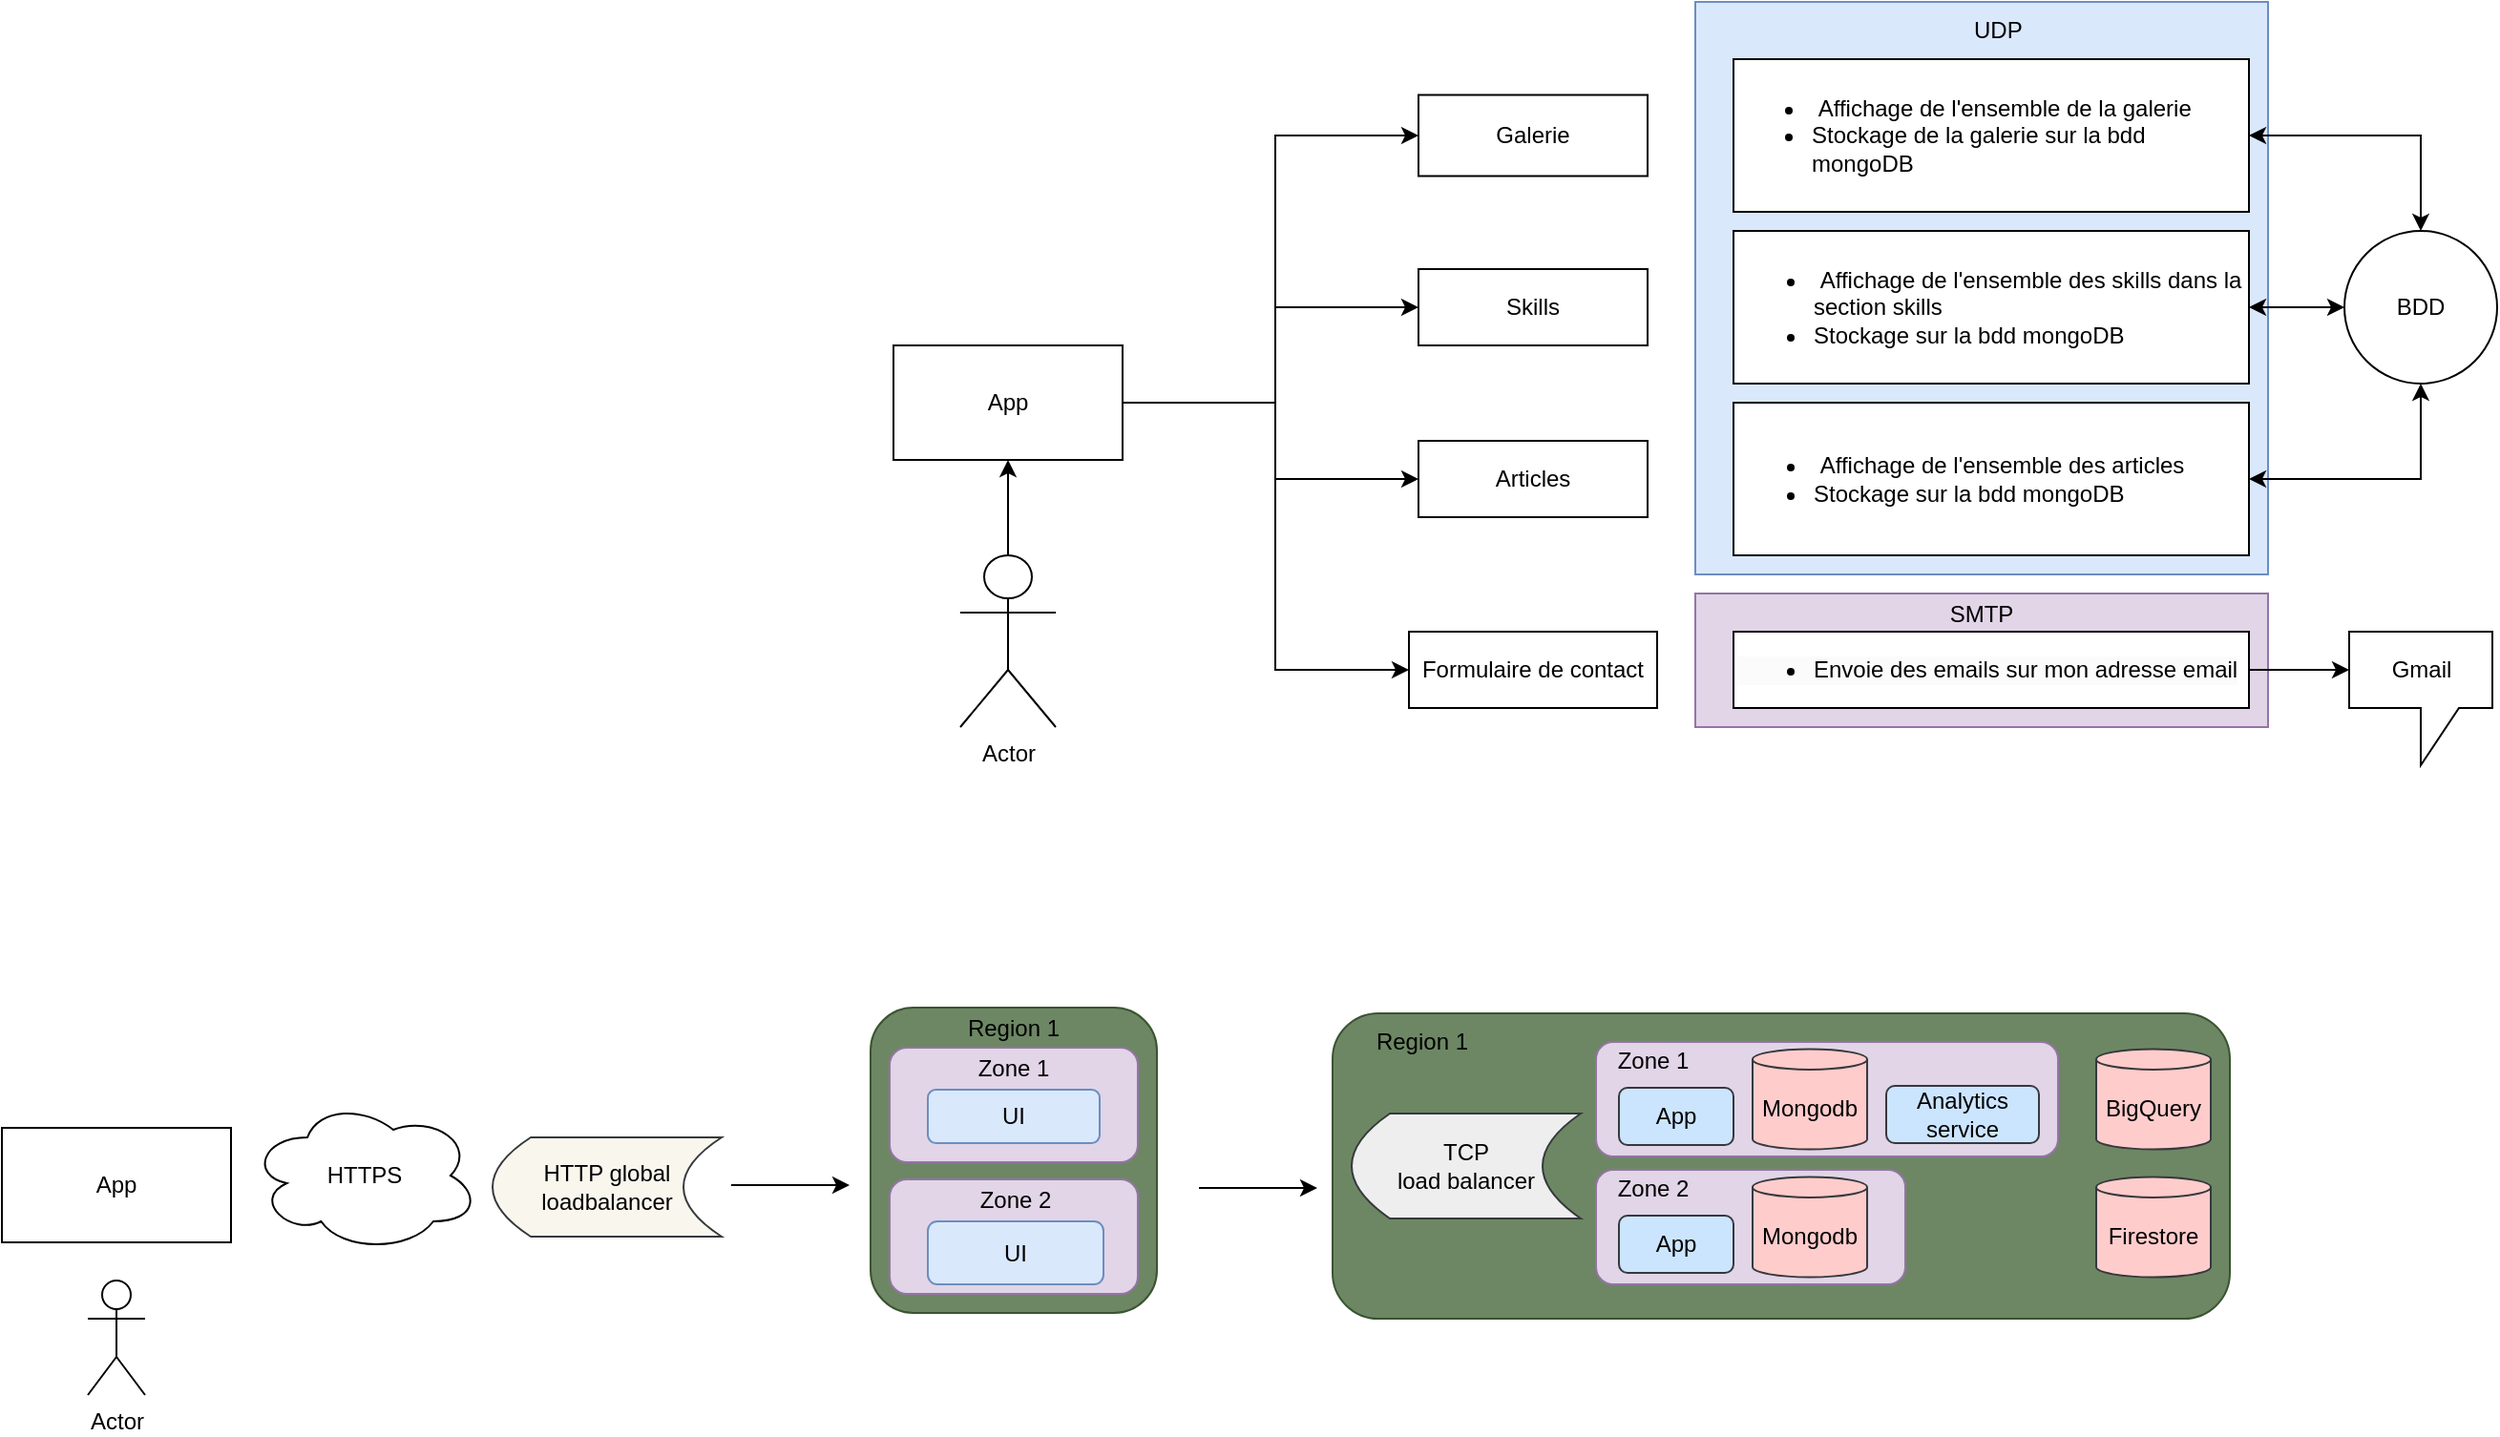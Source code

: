 <mxfile version="21.7.5" type="github">
  <diagram id="C5RBs43oDa-KdzZeNtuy" name="Page-1">
    <mxGraphModel dx="1895" dy="591" grid="1" gridSize="10" guides="1" tooltips="1" connect="1" arrows="1" fold="1" page="1" pageScale="1" pageWidth="827" pageHeight="1169" math="0" shadow="0">
      <root>
        <mxCell id="WIyWlLk6GJQsqaUBKTNV-0" />
        <mxCell id="WIyWlLk6GJQsqaUBKTNV-1" parent="WIyWlLk6GJQsqaUBKTNV-0" />
        <mxCell id="iY8wOVqzgi-LFVK32Ejb-17" value="" style="rounded=1;whiteSpace=wrap;html=1;fillColor=#6d8764;strokeColor=#3A5431;fontColor=#ffffff;" vertex="1" parent="WIyWlLk6GJQsqaUBKTNV-1">
          <mxGeometry x="-52" y="537" width="150" height="160" as="geometry" />
        </mxCell>
        <mxCell id="iY8wOVqzgi-LFVK32Ejb-28" value="" style="rounded=1;whiteSpace=wrap;html=1;fillColor=#e1d5e7;strokeColor=#9673a6;" vertex="1" parent="WIyWlLk6GJQsqaUBKTNV-1">
          <mxGeometry x="-42" y="627" width="130" height="60" as="geometry" />
        </mxCell>
        <mxCell id="iY8wOVqzgi-LFVK32Ejb-15" value="" style="rounded=1;whiteSpace=wrap;html=1;fillColor=#e1d5e7;strokeColor=#9673a6;" vertex="1" parent="WIyWlLk6GJQsqaUBKTNV-1">
          <mxGeometry x="-42" y="558" width="130" height="60" as="geometry" />
        </mxCell>
        <mxCell id="iY8wOVqzgi-LFVK32Ejb-7" value="" style="rounded=0;whiteSpace=wrap;html=1;fillColor=#e1d5e7;strokeColor=#9673a6;" vertex="1" parent="WIyWlLk6GJQsqaUBKTNV-1">
          <mxGeometry x="380" y="320" width="300" height="70" as="geometry" />
        </mxCell>
        <mxCell id="iY8wOVqzgi-LFVK32Ejb-2" value="" style="rounded=0;whiteSpace=wrap;html=1;fillColor=#dae8fc;strokeColor=#6c8ebf;" vertex="1" parent="WIyWlLk6GJQsqaUBKTNV-1">
          <mxGeometry x="380" y="10" width="300" height="300" as="geometry" />
        </mxCell>
        <mxCell id="oGa_L7HZfeza9cLaxoq9-0" value="App" style="rounded=0;whiteSpace=wrap;html=1;" parent="WIyWlLk6GJQsqaUBKTNV-1" vertex="1">
          <mxGeometry x="-40" y="190" width="120" height="60" as="geometry" />
        </mxCell>
        <mxCell id="oGa_L7HZfeza9cLaxoq9-1" value="Galerie" style="rounded=0;whiteSpace=wrap;html=1;" parent="WIyWlLk6GJQsqaUBKTNV-1" vertex="1">
          <mxGeometry x="235" y="58.75" width="120" height="42.5" as="geometry" />
        </mxCell>
        <mxCell id="oGa_L7HZfeza9cLaxoq9-2" value="&lt;ul&gt;&lt;li&gt;&amp;nbsp;Affichage de l&#39;ensemble des skills dans la section skills&lt;/li&gt;&lt;li style=&quot;&quot;&gt;Stockage sur la bdd mongoDB&lt;/li&gt;&lt;/ul&gt;" style="rounded=0;whiteSpace=wrap;html=1;align=left;" parent="WIyWlLk6GJQsqaUBKTNV-1" vertex="1">
          <mxGeometry x="400" y="130" width="270" height="80" as="geometry" />
        </mxCell>
        <mxCell id="oGa_L7HZfeza9cLaxoq9-3" value="Formulaire de contact" style="rounded=0;whiteSpace=wrap;html=1;" parent="WIyWlLk6GJQsqaUBKTNV-1" vertex="1">
          <mxGeometry x="230" y="340" width="130" height="40" as="geometry" />
        </mxCell>
        <mxCell id="oGa_L7HZfeza9cLaxoq9-5" value="Skills" style="rounded=0;whiteSpace=wrap;html=1;" parent="WIyWlLk6GJQsqaUBKTNV-1" vertex="1">
          <mxGeometry x="235" y="150" width="120" height="40" as="geometry" />
        </mxCell>
        <mxCell id="oGa_L7HZfeza9cLaxoq9-6" value="&lt;ul&gt;&lt;li style=&quot;text-align: left;&quot;&gt;&amp;nbsp;Affichage de l&#39;ensemble de la galerie&lt;/li&gt;&lt;li style=&quot;text-align: left;&quot;&gt;Stockage de la galerie sur la bdd mongoDB&lt;/li&gt;&lt;/ul&gt;" style="rounded=0;whiteSpace=wrap;html=1;" parent="WIyWlLk6GJQsqaUBKTNV-1" vertex="1">
          <mxGeometry x="400" y="40" width="270" height="80" as="geometry" />
        </mxCell>
        <mxCell id="oGa_L7HZfeza9cLaxoq9-8" value="&lt;ul&gt;&lt;li&gt;&amp;nbsp;Affichage de l&#39;ensemble des articles&lt;/li&gt;&lt;li style=&quot;&quot;&gt;Stockage sur la bdd mongoDB&lt;/li&gt;&lt;/ul&gt;" style="rounded=0;whiteSpace=wrap;html=1;align=left;" parent="WIyWlLk6GJQsqaUBKTNV-1" vertex="1">
          <mxGeometry x="400" y="220" width="270" height="80" as="geometry" />
        </mxCell>
        <mxCell id="oGa_L7HZfeza9cLaxoq9-9" value="Articles" style="rounded=0;whiteSpace=wrap;html=1;" parent="WIyWlLk6GJQsqaUBKTNV-1" vertex="1">
          <mxGeometry x="235" y="240" width="120" height="40" as="geometry" />
        </mxCell>
        <mxCell id="oGa_L7HZfeza9cLaxoq9-10" value="BDD" style="ellipse;whiteSpace=wrap;html=1;aspect=fixed;" parent="WIyWlLk6GJQsqaUBKTNV-1" vertex="1">
          <mxGeometry x="720" y="130" width="80" height="80" as="geometry" />
        </mxCell>
        <mxCell id="oGa_L7HZfeza9cLaxoq9-11" value="" style="endArrow=classic;startArrow=classic;html=1;rounded=0;entryX=0;entryY=0.5;entryDx=0;entryDy=0;exitX=1;exitY=0.5;exitDx=0;exitDy=0;" parent="WIyWlLk6GJQsqaUBKTNV-1" source="oGa_L7HZfeza9cLaxoq9-2" target="oGa_L7HZfeza9cLaxoq9-10" edge="1">
          <mxGeometry width="50" height="50" relative="1" as="geometry">
            <mxPoint x="390" y="250" as="sourcePoint" />
            <mxPoint x="440" y="200" as="targetPoint" />
          </mxGeometry>
        </mxCell>
        <mxCell id="oGa_L7HZfeza9cLaxoq9-12" value="" style="endArrow=classic;startArrow=classic;html=1;rounded=0;entryX=0.5;entryY=0;entryDx=0;entryDy=0;exitX=1;exitY=0.5;exitDx=0;exitDy=0;" parent="WIyWlLk6GJQsqaUBKTNV-1" source="oGa_L7HZfeza9cLaxoq9-6" target="oGa_L7HZfeza9cLaxoq9-10" edge="1">
          <mxGeometry width="50" height="50" relative="1" as="geometry">
            <mxPoint x="700" y="90" as="sourcePoint" />
            <mxPoint x="750" y="40" as="targetPoint" />
            <Array as="points">
              <mxPoint x="760" y="80" />
            </Array>
          </mxGeometry>
        </mxCell>
        <mxCell id="oGa_L7HZfeza9cLaxoq9-13" value="" style="endArrow=classic;startArrow=classic;html=1;rounded=0;entryX=0.5;entryY=1;entryDx=0;entryDy=0;exitX=1;exitY=0.5;exitDx=0;exitDy=0;" parent="WIyWlLk6GJQsqaUBKTNV-1" source="oGa_L7HZfeza9cLaxoq9-8" target="oGa_L7HZfeza9cLaxoq9-10" edge="1">
          <mxGeometry width="50" height="50" relative="1" as="geometry">
            <mxPoint x="390" y="250" as="sourcePoint" />
            <mxPoint x="440" y="200" as="targetPoint" />
            <Array as="points">
              <mxPoint x="760" y="260" />
            </Array>
          </mxGeometry>
        </mxCell>
        <mxCell id="oGa_L7HZfeza9cLaxoq9-14" value="Actor" style="shape=umlActor;verticalLabelPosition=bottom;verticalAlign=top;html=1;outlineConnect=0;" parent="WIyWlLk6GJQsqaUBKTNV-1" vertex="1">
          <mxGeometry x="-5" y="300" width="50" height="90" as="geometry" />
        </mxCell>
        <mxCell id="oGa_L7HZfeza9cLaxoq9-16" value="" style="endArrow=classic;html=1;rounded=0;entryX=0.5;entryY=1;entryDx=0;entryDy=0;" parent="WIyWlLk6GJQsqaUBKTNV-1" target="oGa_L7HZfeza9cLaxoq9-0" edge="1">
          <mxGeometry width="50" height="50" relative="1" as="geometry">
            <mxPoint x="20" y="300" as="sourcePoint" />
            <mxPoint x="370" y="230" as="targetPoint" />
          </mxGeometry>
        </mxCell>
        <mxCell id="oGa_L7HZfeza9cLaxoq9-17" value="" style="endArrow=classic;html=1;rounded=0;exitX=1;exitY=0.5;exitDx=0;exitDy=0;entryX=0;entryY=0.5;entryDx=0;entryDy=0;" parent="WIyWlLk6GJQsqaUBKTNV-1" source="oGa_L7HZfeza9cLaxoq9-0" target="oGa_L7HZfeza9cLaxoq9-1" edge="1">
          <mxGeometry width="50" height="50" relative="1" as="geometry">
            <mxPoint x="390" y="350" as="sourcePoint" />
            <mxPoint x="440" y="300" as="targetPoint" />
            <Array as="points">
              <mxPoint x="160" y="220" />
              <mxPoint x="160" y="80" />
            </Array>
          </mxGeometry>
        </mxCell>
        <mxCell id="oGa_L7HZfeza9cLaxoq9-18" value="" style="endArrow=classic;html=1;rounded=0;entryX=0;entryY=0.5;entryDx=0;entryDy=0;" parent="WIyWlLk6GJQsqaUBKTNV-1" target="oGa_L7HZfeza9cLaxoq9-5" edge="1">
          <mxGeometry width="50" height="50" relative="1" as="geometry">
            <mxPoint x="160" y="170" as="sourcePoint" />
            <mxPoint x="440" y="300" as="targetPoint" />
          </mxGeometry>
        </mxCell>
        <mxCell id="oGa_L7HZfeza9cLaxoq9-19" value="" style="endArrow=classic;html=1;rounded=0;entryX=0;entryY=0.5;entryDx=0;entryDy=0;" parent="WIyWlLk6GJQsqaUBKTNV-1" target="oGa_L7HZfeza9cLaxoq9-3" edge="1">
          <mxGeometry width="50" height="50" relative="1" as="geometry">
            <mxPoint x="160" y="220" as="sourcePoint" />
            <mxPoint x="440" y="300" as="targetPoint" />
            <Array as="points">
              <mxPoint x="160" y="360" />
            </Array>
          </mxGeometry>
        </mxCell>
        <mxCell id="oGa_L7HZfeza9cLaxoq9-20" value="" style="endArrow=classic;html=1;rounded=0;entryX=0;entryY=0.5;entryDx=0;entryDy=0;" parent="WIyWlLk6GJQsqaUBKTNV-1" target="oGa_L7HZfeza9cLaxoq9-9" edge="1">
          <mxGeometry width="50" height="50" relative="1" as="geometry">
            <mxPoint x="160" y="260" as="sourcePoint" />
            <mxPoint x="440" y="300" as="targetPoint" />
          </mxGeometry>
        </mxCell>
        <mxCell id="oGa_L7HZfeza9cLaxoq9-21" value="Gmail" style="shape=callout;whiteSpace=wrap;html=1;perimeter=calloutPerimeter;" parent="WIyWlLk6GJQsqaUBKTNV-1" vertex="1">
          <mxGeometry x="722.5" y="340" width="75" height="70" as="geometry" />
        </mxCell>
        <mxCell id="oGa_L7HZfeza9cLaxoq9-22" value="" style="endArrow=classic;html=1;rounded=0;entryX=0;entryY=0;entryDx=0;entryDy=20;entryPerimeter=0;" parent="WIyWlLk6GJQsqaUBKTNV-1" target="oGa_L7HZfeza9cLaxoq9-21" edge="1">
          <mxGeometry width="50" height="50" relative="1" as="geometry">
            <mxPoint x="670" y="360" as="sourcePoint" />
            <mxPoint x="440" y="300" as="targetPoint" />
          </mxGeometry>
        </mxCell>
        <mxCell id="iY8wOVqzgi-LFVK32Ejb-3" value="UDP" style="text;strokeColor=none;fillColor=none;align=left;verticalAlign=middle;spacingLeft=4;spacingRight=4;overflow=hidden;points=[[0,0.5],[1,0.5]];portConstraint=eastwest;rotatable=0;whiteSpace=wrap;html=1;" vertex="1" parent="WIyWlLk6GJQsqaUBKTNV-1">
          <mxGeometry x="520" y="10" width="80" height="30" as="geometry" />
        </mxCell>
        <mxCell id="iY8wOVqzgi-LFVK32Ejb-6" value="&lt;br&gt;&lt;ul style=&quot;border-color: var(--border-color); color: rgb(0, 0, 0); font-family: Helvetica; font-size: 12px; font-style: normal; font-variant-ligatures: normal; font-variant-caps: normal; font-weight: 400; letter-spacing: normal; orphans: 2; text-indent: 0px; text-transform: none; widows: 2; word-spacing: 0px; -webkit-text-stroke-width: 0px; background-color: rgb(251, 251, 251); text-decoration-thickness: initial; text-decoration-style: initial; text-decoration-color: initial;&quot;&gt;&lt;li style=&quot;border-color: var(--border-color);&quot;&gt;Envoie des emails sur mon adresse email&lt;/li&gt;&lt;/ul&gt;&lt;br&gt;" style="rounded=0;whiteSpace=wrap;html=1;align=left;" vertex="1" parent="WIyWlLk6GJQsqaUBKTNV-1">
          <mxGeometry x="400" y="340" width="270" height="40" as="geometry" />
        </mxCell>
        <mxCell id="iY8wOVqzgi-LFVK32Ejb-8" value="SMTP" style="text;html=1;strokeColor=none;fillColor=none;align=center;verticalAlign=middle;whiteSpace=wrap;rounded=0;" vertex="1" parent="WIyWlLk6GJQsqaUBKTNV-1">
          <mxGeometry x="500" y="316" width="60" height="30" as="geometry" />
        </mxCell>
        <mxCell id="iY8wOVqzgi-LFVK32Ejb-9" value="Actor" style="shape=umlActor;verticalLabelPosition=bottom;verticalAlign=top;html=1;outlineConnect=0;" vertex="1" parent="WIyWlLk6GJQsqaUBKTNV-1">
          <mxGeometry x="-462" y="680" width="30" height="60" as="geometry" />
        </mxCell>
        <mxCell id="iY8wOVqzgi-LFVK32Ejb-10" value="App" style="rounded=0;whiteSpace=wrap;html=1;" vertex="1" parent="WIyWlLk6GJQsqaUBKTNV-1">
          <mxGeometry x="-507" y="600" width="120" height="60" as="geometry" />
        </mxCell>
        <mxCell id="iY8wOVqzgi-LFVK32Ejb-12" value="HTTPS" style="ellipse;shape=cloud;whiteSpace=wrap;html=1;" vertex="1" parent="WIyWlLk6GJQsqaUBKTNV-1">
          <mxGeometry x="-377" y="585" width="120" height="80" as="geometry" />
        </mxCell>
        <mxCell id="iY8wOVqzgi-LFVK32Ejb-13" value="UI" style="rounded=1;whiteSpace=wrap;html=1;fillColor=#dae8fc;strokeColor=#6c8ebf;" vertex="1" parent="WIyWlLk6GJQsqaUBKTNV-1">
          <mxGeometry x="-22" y="580" width="90" height="28" as="geometry" />
        </mxCell>
        <mxCell id="iY8wOVqzgi-LFVK32Ejb-14" value="UI" style="rounded=1;whiteSpace=wrap;html=1;fillColor=#dae8fc;strokeColor=#6c8ebf;" vertex="1" parent="WIyWlLk6GJQsqaUBKTNV-1">
          <mxGeometry x="-22" y="649" width="92" height="33" as="geometry" />
        </mxCell>
        <mxCell id="iY8wOVqzgi-LFVK32Ejb-16" value="Zone 1" style="text;html=1;strokeColor=none;fillColor=none;align=center;verticalAlign=middle;whiteSpace=wrap;rounded=0;" vertex="1" parent="WIyWlLk6GJQsqaUBKTNV-1">
          <mxGeometry x="-7" y="554" width="60" height="30" as="geometry" />
        </mxCell>
        <mxCell id="iY8wOVqzgi-LFVK32Ejb-18" value="Region 1" style="text;html=1;strokeColor=none;fillColor=none;align=center;verticalAlign=middle;whiteSpace=wrap;rounded=0;" vertex="1" parent="WIyWlLk6GJQsqaUBKTNV-1">
          <mxGeometry x="-7" y="533" width="60" height="30" as="geometry" />
        </mxCell>
        <mxCell id="iY8wOVqzgi-LFVK32Ejb-19" value="" style="endArrow=classic;html=1;rounded=0;" edge="1" parent="WIyWlLk6GJQsqaUBKTNV-1">
          <mxGeometry width="50" height="50" relative="1" as="geometry">
            <mxPoint x="-125" y="630" as="sourcePoint" />
            <mxPoint x="-63" y="630" as="targetPoint" />
          </mxGeometry>
        </mxCell>
        <mxCell id="iY8wOVqzgi-LFVK32Ejb-20" value="" style="rounded=1;whiteSpace=wrap;html=1;fillColor=#6d8764;strokeColor=#3A5431;fontColor=#ffffff;" vertex="1" parent="WIyWlLk6GJQsqaUBKTNV-1">
          <mxGeometry x="190" y="540" width="470" height="160" as="geometry" />
        </mxCell>
        <mxCell id="iY8wOVqzgi-LFVK32Ejb-21" value="Region 1" style="text;html=1;strokeColor=none;fillColor=none;align=center;verticalAlign=middle;whiteSpace=wrap;rounded=0;" vertex="1" parent="WIyWlLk6GJQsqaUBKTNV-1">
          <mxGeometry x="207" y="540" width="60" height="30" as="geometry" />
        </mxCell>
        <mxCell id="iY8wOVqzgi-LFVK32Ejb-22" value="HTTP global loadbalancer" style="shape=dataStorage;whiteSpace=wrap;html=1;fixedSize=1;align=center;fillColor=#f9f7ed;strokeColor=#36393d;" vertex="1" parent="WIyWlLk6GJQsqaUBKTNV-1">
          <mxGeometry x="-250" y="605" width="120" height="52" as="geometry" />
        </mxCell>
        <mxCell id="iY8wOVqzgi-LFVK32Ejb-24" value="TCP&lt;br&gt;load balancer" style="shape=dataStorage;whiteSpace=wrap;html=1;fixedSize=1;align=center;fillColor=#eeeeee;strokeColor=#36393d;" vertex="1" parent="WIyWlLk6GJQsqaUBKTNV-1">
          <mxGeometry x="200" y="592.5" width="120" height="55" as="geometry" />
        </mxCell>
        <mxCell id="iY8wOVqzgi-LFVK32Ejb-25" value="" style="endArrow=classic;html=1;rounded=0;" edge="1" parent="WIyWlLk6GJQsqaUBKTNV-1">
          <mxGeometry width="50" height="50" relative="1" as="geometry">
            <mxPoint x="120" y="631.5" as="sourcePoint" />
            <mxPoint x="182" y="631.5" as="targetPoint" />
          </mxGeometry>
        </mxCell>
        <mxCell id="iY8wOVqzgi-LFVK32Ejb-29" value="Zone 2" style="text;html=1;strokeColor=none;fillColor=none;align=center;verticalAlign=middle;whiteSpace=wrap;rounded=0;" vertex="1" parent="WIyWlLk6GJQsqaUBKTNV-1">
          <mxGeometry x="-6" y="623" width="60" height="30" as="geometry" />
        </mxCell>
        <mxCell id="iY8wOVqzgi-LFVK32Ejb-30" value="" style="rounded=1;whiteSpace=wrap;html=1;fillColor=#e1d5e7;strokeColor=#9673a6;" vertex="1" parent="WIyWlLk6GJQsqaUBKTNV-1">
          <mxGeometry x="328" y="555" width="242" height="60" as="geometry" />
        </mxCell>
        <mxCell id="iY8wOVqzgi-LFVK32Ejb-31" value="Zone 1" style="text;html=1;strokeColor=none;fillColor=none;align=center;verticalAlign=middle;whiteSpace=wrap;rounded=0;" vertex="1" parent="WIyWlLk6GJQsqaUBKTNV-1">
          <mxGeometry x="328" y="550" width="60" height="30" as="geometry" />
        </mxCell>
        <mxCell id="iY8wOVqzgi-LFVK32Ejb-32" value="App" style="rounded=1;whiteSpace=wrap;html=1;fillColor=#cce5ff;strokeColor=#36393d;" vertex="1" parent="WIyWlLk6GJQsqaUBKTNV-1">
          <mxGeometry x="340" y="579" width="60" height="30" as="geometry" />
        </mxCell>
        <mxCell id="iY8wOVqzgi-LFVK32Ejb-34" value="Mongodb" style="shape=cylinder3;whiteSpace=wrap;html=1;boundedLbl=1;backgroundOutline=1;size=5.358;fillColor=#ffcccc;strokeColor=#36393d;" vertex="1" parent="WIyWlLk6GJQsqaUBKTNV-1">
          <mxGeometry x="410" y="558.75" width="60" height="52.5" as="geometry" />
        </mxCell>
        <mxCell id="iY8wOVqzgi-LFVK32Ejb-35" value="Analytics service" style="rounded=1;whiteSpace=wrap;html=1;fillColor=#cce5ff;strokeColor=#36393d;" vertex="1" parent="WIyWlLk6GJQsqaUBKTNV-1">
          <mxGeometry x="480" y="578" width="80" height="30" as="geometry" />
        </mxCell>
        <mxCell id="iY8wOVqzgi-LFVK32Ejb-36" value="BigQuery" style="shape=cylinder3;whiteSpace=wrap;html=1;boundedLbl=1;backgroundOutline=1;size=5.358;fillColor=#ffcccc;strokeColor=#36393d;" vertex="1" parent="WIyWlLk6GJQsqaUBKTNV-1">
          <mxGeometry x="590" y="558.75" width="60" height="52.5" as="geometry" />
        </mxCell>
        <mxCell id="iY8wOVqzgi-LFVK32Ejb-37" value="" style="rounded=1;whiteSpace=wrap;html=1;fillColor=#e1d5e7;strokeColor=#9673a6;" vertex="1" parent="WIyWlLk6GJQsqaUBKTNV-1">
          <mxGeometry x="328" y="622" width="162" height="60" as="geometry" />
        </mxCell>
        <mxCell id="iY8wOVqzgi-LFVK32Ejb-38" value="Zone 2" style="text;html=1;strokeColor=none;fillColor=none;align=center;verticalAlign=middle;whiteSpace=wrap;rounded=0;" vertex="1" parent="WIyWlLk6GJQsqaUBKTNV-1">
          <mxGeometry x="328" y="617" width="60" height="30" as="geometry" />
        </mxCell>
        <mxCell id="iY8wOVqzgi-LFVK32Ejb-39" value="App" style="rounded=1;whiteSpace=wrap;html=1;fillColor=#cce5ff;strokeColor=#36393d;" vertex="1" parent="WIyWlLk6GJQsqaUBKTNV-1">
          <mxGeometry x="340" y="646" width="60" height="30" as="geometry" />
        </mxCell>
        <mxCell id="iY8wOVqzgi-LFVK32Ejb-41" value="Mongodb" style="shape=cylinder3;whiteSpace=wrap;html=1;boundedLbl=1;backgroundOutline=1;size=5.358;fillColor=#ffcccc;strokeColor=#36393d;" vertex="1" parent="WIyWlLk6GJQsqaUBKTNV-1">
          <mxGeometry x="410" y="625.75" width="60" height="52.5" as="geometry" />
        </mxCell>
        <mxCell id="iY8wOVqzgi-LFVK32Ejb-43" value="Firestore" style="shape=cylinder3;whiteSpace=wrap;html=1;boundedLbl=1;backgroundOutline=1;size=5.358;fillColor=#ffcccc;strokeColor=#36393d;" vertex="1" parent="WIyWlLk6GJQsqaUBKTNV-1">
          <mxGeometry x="590" y="625.75" width="60" height="52.5" as="geometry" />
        </mxCell>
      </root>
    </mxGraphModel>
  </diagram>
</mxfile>
